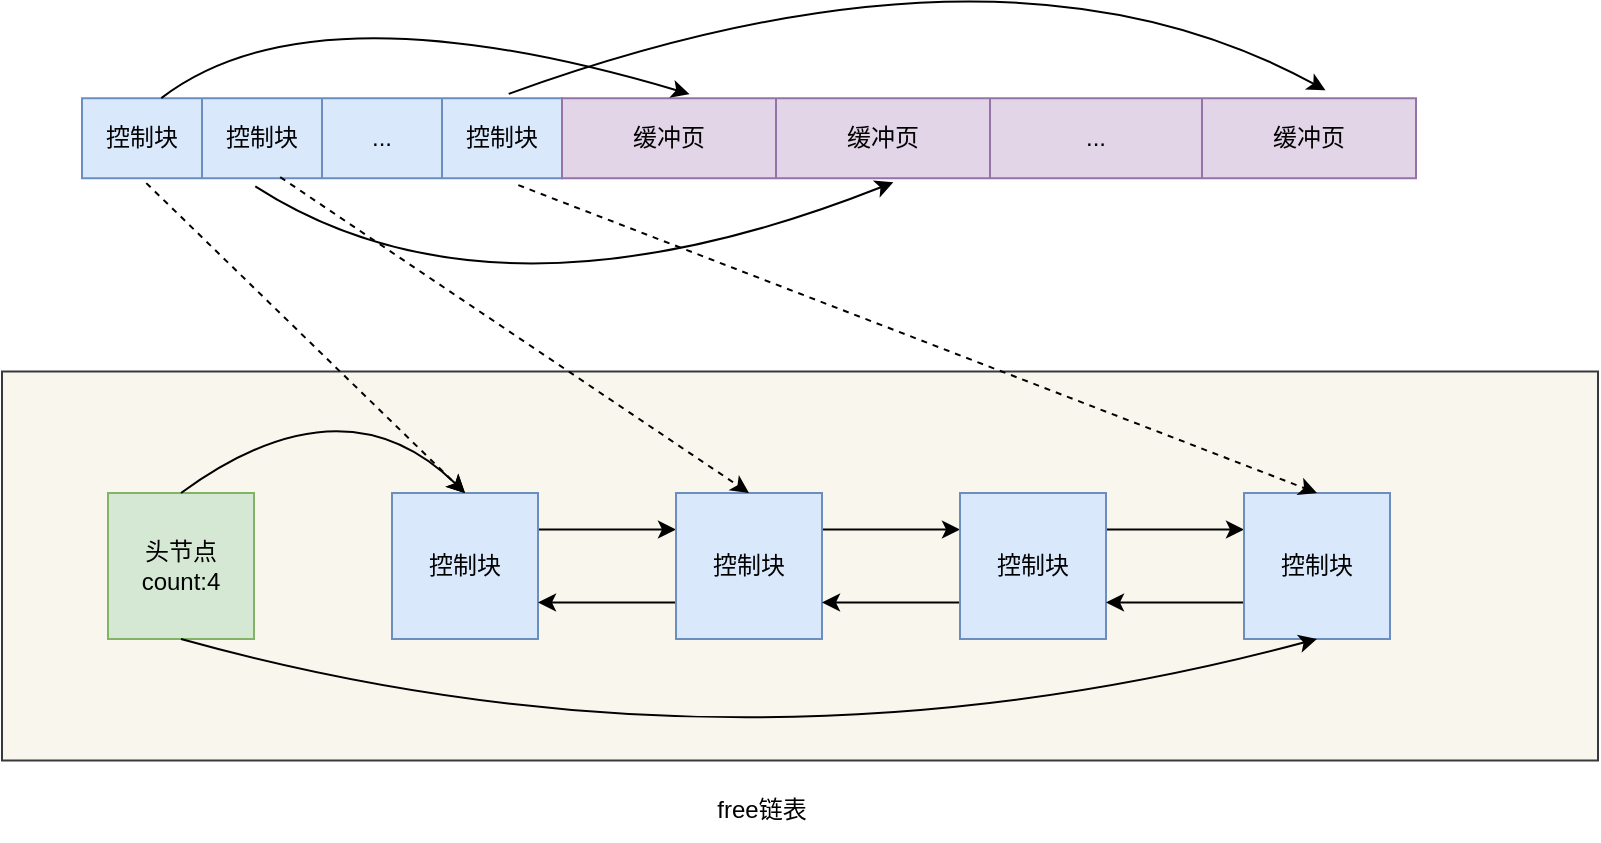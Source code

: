 <mxfile version="21.7.4" type="github">
  <diagram name="17  BufferPool" id="JrhgLQUDVGxXoITb4NkF">
    <mxGraphModel dx="1841" dy="947" grid="0" gridSize="10" guides="1" tooltips="1" connect="1" arrows="1" fold="1" page="1" pageScale="1" pageWidth="2336" pageHeight="1654" math="0" shadow="0">
      <root>
        <mxCell id="0" />
        <mxCell id="1" parent="0" />
        <mxCell id="29xvRCrW0spApg71qZh9-82" value="" style="rounded=0;whiteSpace=wrap;html=1;fillColor=#f9f7ed;strokeColor=#36393d;" vertex="1" parent="1">
          <mxGeometry x="416" y="308.75" width="798" height="194.5" as="geometry" />
        </mxCell>
        <mxCell id="29xvRCrW0spApg71qZh9-54" value="" style="group" vertex="1" connectable="0" parent="1">
          <mxGeometry x="456" y="172.08" width="667" height="40" as="geometry" />
        </mxCell>
        <mxCell id="29xvRCrW0spApg71qZh9-42" value="" style="shape=table;startSize=0;container=1;collapsible=0;childLayout=tableLayout;fillColor=#dae8fc;strokeColor=#6c8ebf;" vertex="1" parent="29xvRCrW0spApg71qZh9-54">
          <mxGeometry width="240" height="40" as="geometry" />
        </mxCell>
        <mxCell id="29xvRCrW0spApg71qZh9-43" value="" style="shape=tableRow;horizontal=0;startSize=0;swimlaneHead=0;swimlaneBody=0;strokeColor=inherit;top=0;left=0;bottom=0;right=0;collapsible=0;dropTarget=0;fillColor=none;points=[[0,0.5],[1,0.5]];portConstraint=eastwest;" vertex="1" parent="29xvRCrW0spApg71qZh9-42">
          <mxGeometry width="240" height="40" as="geometry" />
        </mxCell>
        <mxCell id="29xvRCrW0spApg71qZh9-44" value="控制块" style="shape=partialRectangle;html=1;whiteSpace=wrap;connectable=0;strokeColor=inherit;overflow=hidden;fillColor=none;top=0;left=0;bottom=0;right=0;pointerEvents=1;" vertex="1" parent="29xvRCrW0spApg71qZh9-43">
          <mxGeometry width="60" height="40" as="geometry">
            <mxRectangle width="60" height="40" as="alternateBounds" />
          </mxGeometry>
        </mxCell>
        <mxCell id="29xvRCrW0spApg71qZh9-45" value="控制块" style="shape=partialRectangle;html=1;whiteSpace=wrap;connectable=0;strokeColor=inherit;overflow=hidden;fillColor=none;top=0;left=0;bottom=0;right=0;pointerEvents=1;" vertex="1" parent="29xvRCrW0spApg71qZh9-43">
          <mxGeometry x="60" width="60" height="40" as="geometry">
            <mxRectangle width="60" height="40" as="alternateBounds" />
          </mxGeometry>
        </mxCell>
        <mxCell id="29xvRCrW0spApg71qZh9-46" value="..." style="shape=partialRectangle;html=1;whiteSpace=wrap;connectable=0;strokeColor=inherit;overflow=hidden;fillColor=none;top=0;left=0;bottom=0;right=0;pointerEvents=1;" vertex="1" parent="29xvRCrW0spApg71qZh9-43">
          <mxGeometry x="120" width="60" height="40" as="geometry">
            <mxRectangle width="60" height="40" as="alternateBounds" />
          </mxGeometry>
        </mxCell>
        <mxCell id="29xvRCrW0spApg71qZh9-47" value="控制块" style="shape=partialRectangle;html=1;whiteSpace=wrap;connectable=0;strokeColor=inherit;overflow=hidden;fillColor=none;top=0;left=0;bottom=0;right=0;pointerEvents=1;" vertex="1" parent="29xvRCrW0spApg71qZh9-43">
          <mxGeometry x="180" width="60" height="40" as="geometry">
            <mxRectangle width="60" height="40" as="alternateBounds" />
          </mxGeometry>
        </mxCell>
        <mxCell id="29xvRCrW0spApg71qZh9-48" value="" style="shape=table;startSize=0;container=1;collapsible=0;childLayout=tableLayout;fillColor=#e1d5e7;strokeColor=#9673a6;" vertex="1" parent="29xvRCrW0spApg71qZh9-54">
          <mxGeometry x="240" width="427" height="40" as="geometry" />
        </mxCell>
        <mxCell id="29xvRCrW0spApg71qZh9-49" value="" style="shape=tableRow;horizontal=0;startSize=0;swimlaneHead=0;swimlaneBody=0;strokeColor=inherit;top=0;left=0;bottom=0;right=0;collapsible=0;dropTarget=0;fillColor=none;points=[[0,0.5],[1,0.5]];portConstraint=eastwest;" vertex="1" parent="29xvRCrW0spApg71qZh9-48">
          <mxGeometry width="427" height="40" as="geometry" />
        </mxCell>
        <mxCell id="29xvRCrW0spApg71qZh9-50" value="缓冲页" style="shape=partialRectangle;html=1;whiteSpace=wrap;connectable=0;strokeColor=inherit;overflow=hidden;fillColor=none;top=0;left=0;bottom=0;right=0;pointerEvents=1;" vertex="1" parent="29xvRCrW0spApg71qZh9-49">
          <mxGeometry width="107" height="40" as="geometry">
            <mxRectangle width="107" height="40" as="alternateBounds" />
          </mxGeometry>
        </mxCell>
        <mxCell id="29xvRCrW0spApg71qZh9-51" value="缓冲页" style="shape=partialRectangle;html=1;whiteSpace=wrap;connectable=0;strokeColor=inherit;overflow=hidden;fillColor=none;top=0;left=0;bottom=0;right=0;pointerEvents=1;" vertex="1" parent="29xvRCrW0spApg71qZh9-49">
          <mxGeometry x="107" width="107" height="40" as="geometry">
            <mxRectangle width="107" height="40" as="alternateBounds" />
          </mxGeometry>
        </mxCell>
        <mxCell id="29xvRCrW0spApg71qZh9-52" value="..." style="shape=partialRectangle;html=1;whiteSpace=wrap;connectable=0;strokeColor=inherit;overflow=hidden;fillColor=none;top=0;left=0;bottom=0;right=0;pointerEvents=1;" vertex="1" parent="29xvRCrW0spApg71qZh9-49">
          <mxGeometry x="214" width="106" height="40" as="geometry">
            <mxRectangle width="106" height="40" as="alternateBounds" />
          </mxGeometry>
        </mxCell>
        <mxCell id="29xvRCrW0spApg71qZh9-53" value="缓冲页" style="shape=partialRectangle;html=1;whiteSpace=wrap;connectable=0;strokeColor=inherit;overflow=hidden;fillColor=none;top=0;left=0;bottom=0;right=0;pointerEvents=1;" vertex="1" parent="29xvRCrW0spApg71qZh9-49">
          <mxGeometry x="320" width="107" height="40" as="geometry">
            <mxRectangle width="107" height="40" as="alternateBounds" />
          </mxGeometry>
        </mxCell>
        <mxCell id="29xvRCrW0spApg71qZh9-57" value="" style="curved=1;endArrow=classic;html=1;rounded=0;exitX=0.361;exitY=1.102;exitDx=0;exitDy=0;exitPerimeter=0;entryX=0.388;entryY=1.052;entryDx=0;entryDy=0;entryPerimeter=0;" edge="1" parent="29xvRCrW0spApg71qZh9-54" source="29xvRCrW0spApg71qZh9-43" target="29xvRCrW0spApg71qZh9-49">
          <mxGeometry width="50" height="50" relative="1" as="geometry">
            <mxPoint x="232" y="126" as="sourcePoint" />
            <mxPoint x="496.151" y="124" as="targetPoint" />
            <Array as="points">
              <mxPoint x="206" y="121" />
            </Array>
          </mxGeometry>
        </mxCell>
        <mxCell id="29xvRCrW0spApg71qZh9-58" value="" style="curved=1;endArrow=classic;html=1;rounded=0;entryX=0.894;entryY=-0.098;entryDx=0;entryDy=0;entryPerimeter=0;exitX=0.889;exitY=-0.054;exitDx=0;exitDy=0;exitPerimeter=0;" edge="1" parent="29xvRCrW0spApg71qZh9-54" source="29xvRCrW0spApg71qZh9-43" target="29xvRCrW0spApg71qZh9-49">
          <mxGeometry width="50" height="50" relative="1" as="geometry">
            <mxPoint x="419" y="-87" as="sourcePoint" />
            <mxPoint x="683.151" y="-89" as="targetPoint" />
            <Array as="points">
              <mxPoint x="461.36" y="-92.08" />
            </Array>
          </mxGeometry>
        </mxCell>
        <mxCell id="29xvRCrW0spApg71qZh9-55" value="" style="curved=1;endArrow=classic;html=1;rounded=0;exitX=0.136;exitY=0.002;exitDx=0;exitDy=0;exitPerimeter=0;entryX=0.133;entryY=-0.048;entryDx=0;entryDy=0;entryPerimeter=0;" edge="1" parent="1">
          <mxGeometry width="50" height="50" relative="1" as="geometry">
            <mxPoint x="495.64" y="172.08" as="sourcePoint" />
            <mxPoint x="759.791" y="170.08" as="targetPoint" />
            <Array as="points">
              <mxPoint x="571" y="114.08" />
            </Array>
          </mxGeometry>
        </mxCell>
        <mxCell id="29xvRCrW0spApg71qZh9-66" style="edgeStyle=orthogonalEdgeStyle;rounded=0;orthogonalLoop=1;jettySize=auto;html=1;exitX=1;exitY=0.25;exitDx=0;exitDy=0;entryX=0;entryY=0.25;entryDx=0;entryDy=0;" edge="1" parent="1" source="29xvRCrW0spApg71qZh9-61" target="29xvRCrW0spApg71qZh9-63">
          <mxGeometry relative="1" as="geometry" />
        </mxCell>
        <mxCell id="29xvRCrW0spApg71qZh9-61" value="控制块" style="whiteSpace=wrap;html=1;aspect=fixed;fillColor=#dae8fc;strokeColor=#6c8ebf;" vertex="1" parent="1">
          <mxGeometry x="611" y="369.5" width="73" height="73" as="geometry" />
        </mxCell>
        <mxCell id="29xvRCrW0spApg71qZh9-67" style="edgeStyle=orthogonalEdgeStyle;rounded=0;orthogonalLoop=1;jettySize=auto;html=1;exitX=0;exitY=0.75;exitDx=0;exitDy=0;entryX=1;entryY=0.75;entryDx=0;entryDy=0;" edge="1" parent="1" source="29xvRCrW0spApg71qZh9-63" target="29xvRCrW0spApg71qZh9-61">
          <mxGeometry relative="1" as="geometry" />
        </mxCell>
        <mxCell id="29xvRCrW0spApg71qZh9-68" style="edgeStyle=orthogonalEdgeStyle;rounded=0;orthogonalLoop=1;jettySize=auto;html=1;exitX=1;exitY=0.25;exitDx=0;exitDy=0;entryX=0;entryY=0.25;entryDx=0;entryDy=0;" edge="1" parent="1" source="29xvRCrW0spApg71qZh9-63" target="29xvRCrW0spApg71qZh9-64">
          <mxGeometry relative="1" as="geometry" />
        </mxCell>
        <mxCell id="29xvRCrW0spApg71qZh9-63" value="控制块" style="whiteSpace=wrap;html=1;aspect=fixed;fillColor=#dae8fc;strokeColor=#6c8ebf;" vertex="1" parent="1">
          <mxGeometry x="753" y="369.5" width="73" height="73" as="geometry" />
        </mxCell>
        <mxCell id="29xvRCrW0spApg71qZh9-69" style="edgeStyle=orthogonalEdgeStyle;rounded=0;orthogonalLoop=1;jettySize=auto;html=1;exitX=0;exitY=0.75;exitDx=0;exitDy=0;entryX=1;entryY=0.75;entryDx=0;entryDy=0;" edge="1" parent="1" source="29xvRCrW0spApg71qZh9-64" target="29xvRCrW0spApg71qZh9-63">
          <mxGeometry relative="1" as="geometry" />
        </mxCell>
        <mxCell id="29xvRCrW0spApg71qZh9-70" style="edgeStyle=orthogonalEdgeStyle;rounded=0;orthogonalLoop=1;jettySize=auto;html=1;exitX=1;exitY=0.25;exitDx=0;exitDy=0;entryX=0;entryY=0.25;entryDx=0;entryDy=0;" edge="1" parent="1" source="29xvRCrW0spApg71qZh9-64" target="29xvRCrW0spApg71qZh9-65">
          <mxGeometry relative="1" as="geometry" />
        </mxCell>
        <mxCell id="29xvRCrW0spApg71qZh9-64" value="控制块" style="whiteSpace=wrap;html=1;aspect=fixed;fillColor=#dae8fc;strokeColor=#6c8ebf;" vertex="1" parent="1">
          <mxGeometry x="895" y="369.5" width="73" height="73" as="geometry" />
        </mxCell>
        <mxCell id="29xvRCrW0spApg71qZh9-71" style="edgeStyle=orthogonalEdgeStyle;rounded=0;orthogonalLoop=1;jettySize=auto;html=1;exitX=0;exitY=0.75;exitDx=0;exitDy=0;entryX=1;entryY=0.75;entryDx=0;entryDy=0;" edge="1" parent="1" source="29xvRCrW0spApg71qZh9-65" target="29xvRCrW0spApg71qZh9-64">
          <mxGeometry relative="1" as="geometry" />
        </mxCell>
        <mxCell id="29xvRCrW0spApg71qZh9-65" value="控制块" style="whiteSpace=wrap;html=1;aspect=fixed;fillColor=#dae8fc;strokeColor=#6c8ebf;" vertex="1" parent="1">
          <mxGeometry x="1037" y="369.5" width="73" height="73" as="geometry" />
        </mxCell>
        <mxCell id="29xvRCrW0spApg71qZh9-73" value="头节点&lt;br&gt;count:4" style="whiteSpace=wrap;html=1;aspect=fixed;fillColor=#d5e8d4;strokeColor=#82b366;" vertex="1" parent="1">
          <mxGeometry x="469" y="369.5" width="73" height="73" as="geometry" />
        </mxCell>
        <mxCell id="29xvRCrW0spApg71qZh9-74" value="" style="curved=1;endArrow=classic;html=1;rounded=0;exitX=0.5;exitY=0;exitDx=0;exitDy=0;entryX=0.5;entryY=0;entryDx=0;entryDy=0;" edge="1" parent="1" source="29xvRCrW0spApg71qZh9-73" target="29xvRCrW0spApg71qZh9-61">
          <mxGeometry width="50" height="50" relative="1" as="geometry">
            <mxPoint x="515.42" y="345.0" as="sourcePoint" />
            <mxPoint x="779.571" y="343.0" as="targetPoint" />
            <Array as="points">
              <mxPoint x="587" y="310" />
            </Array>
          </mxGeometry>
        </mxCell>
        <mxCell id="29xvRCrW0spApg71qZh9-75" value="" style="curved=1;endArrow=classic;html=1;rounded=0;exitX=0.5;exitY=1;exitDx=0;exitDy=0;entryX=0.5;entryY=1;entryDx=0;entryDy=0;" edge="1" parent="1" source="29xvRCrW0spApg71qZh9-73" target="29xvRCrW0spApg71qZh9-65">
          <mxGeometry width="50" height="50" relative="1" as="geometry">
            <mxPoint x="537" y="477.0" as="sourcePoint" />
            <mxPoint x="856" y="475.0" as="targetPoint" />
            <Array as="points">
              <mxPoint x="784" y="520" />
            </Array>
          </mxGeometry>
        </mxCell>
        <mxCell id="29xvRCrW0spApg71qZh9-79" value="" style="endArrow=classic;html=1;rounded=0;exitX=0.134;exitY=1.062;exitDx=0;exitDy=0;exitPerimeter=0;entryX=0.5;entryY=0;entryDx=0;entryDy=0;dashed=1;" edge="1" parent="1" source="29xvRCrW0spApg71qZh9-43" target="29xvRCrW0spApg71qZh9-61">
          <mxGeometry width="50" height="50" relative="1" as="geometry">
            <mxPoint x="930" y="523" as="sourcePoint" />
            <mxPoint x="980" y="473" as="targetPoint" />
          </mxGeometry>
        </mxCell>
        <mxCell id="29xvRCrW0spApg71qZh9-80" value="" style="endArrow=classic;html=1;rounded=0;exitX=0.413;exitY=0.987;exitDx=0;exitDy=0;exitPerimeter=0;entryX=0.5;entryY=0;entryDx=0;entryDy=0;dashed=1;" edge="1" parent="1" source="29xvRCrW0spApg71qZh9-43" target="29xvRCrW0spApg71qZh9-63">
          <mxGeometry width="50" height="50" relative="1" as="geometry">
            <mxPoint x="573" y="222" as="sourcePoint" />
            <mxPoint x="733" y="377" as="targetPoint" />
          </mxGeometry>
        </mxCell>
        <mxCell id="29xvRCrW0spApg71qZh9-81" value="" style="endArrow=classic;html=1;rounded=0;exitX=0.909;exitY=1.087;exitDx=0;exitDy=0;exitPerimeter=0;entryX=0.5;entryY=0;entryDx=0;entryDy=0;dashed=1;" edge="1" parent="1" source="29xvRCrW0spApg71qZh9-43" target="29xvRCrW0spApg71qZh9-65">
          <mxGeometry width="50" height="50" relative="1" as="geometry">
            <mxPoint x="715" y="225" as="sourcePoint" />
            <mxPoint x="950" y="383" as="targetPoint" />
          </mxGeometry>
        </mxCell>
        <mxCell id="29xvRCrW0spApg71qZh9-83" value="free链表" style="text;html=1;strokeColor=none;fillColor=none;align=center;verticalAlign=middle;whiteSpace=wrap;rounded=0;" vertex="1" parent="1">
          <mxGeometry x="766" y="513" width="60" height="30" as="geometry" />
        </mxCell>
      </root>
    </mxGraphModel>
  </diagram>
</mxfile>
